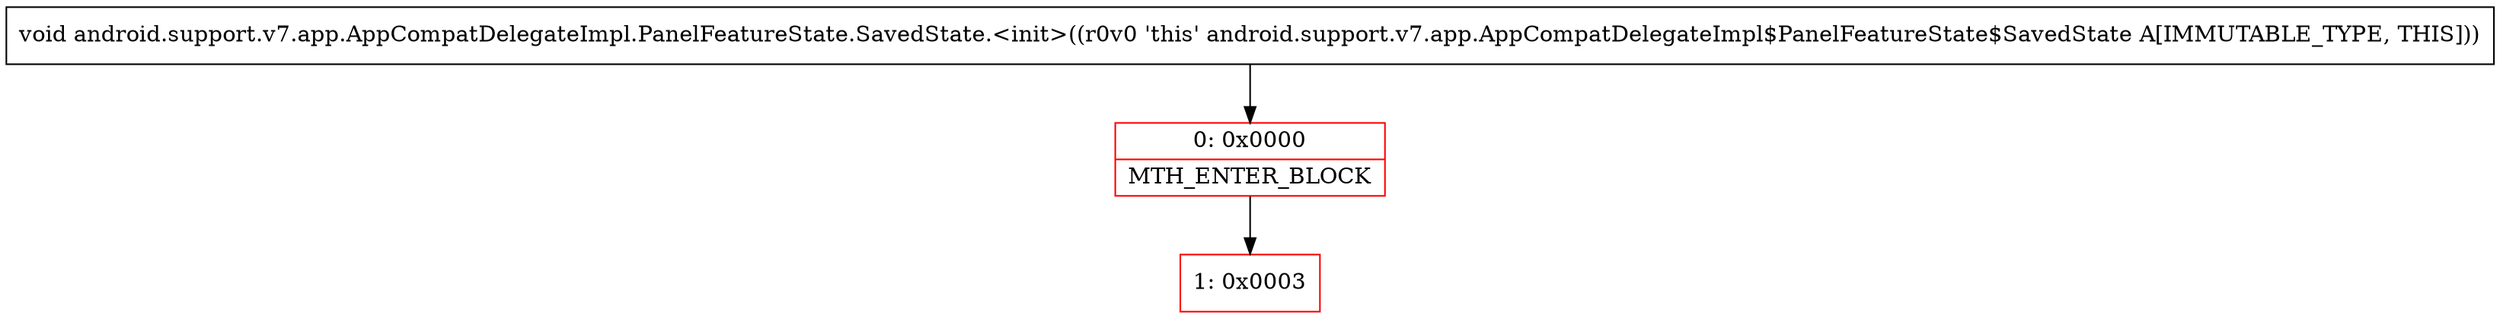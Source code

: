digraph "CFG forandroid.support.v7.app.AppCompatDelegateImpl.PanelFeatureState.SavedState.\<init\>()V" {
subgraph cluster_Region_2026850561 {
label = "R(0)";
node [shape=record,color=blue];
}
Node_0 [shape=record,color=red,label="{0\:\ 0x0000|MTH_ENTER_BLOCK\l}"];
Node_1 [shape=record,color=red,label="{1\:\ 0x0003}"];
MethodNode[shape=record,label="{void android.support.v7.app.AppCompatDelegateImpl.PanelFeatureState.SavedState.\<init\>((r0v0 'this' android.support.v7.app.AppCompatDelegateImpl$PanelFeatureState$SavedState A[IMMUTABLE_TYPE, THIS])) }"];
MethodNode -> Node_0;
Node_0 -> Node_1;
}

